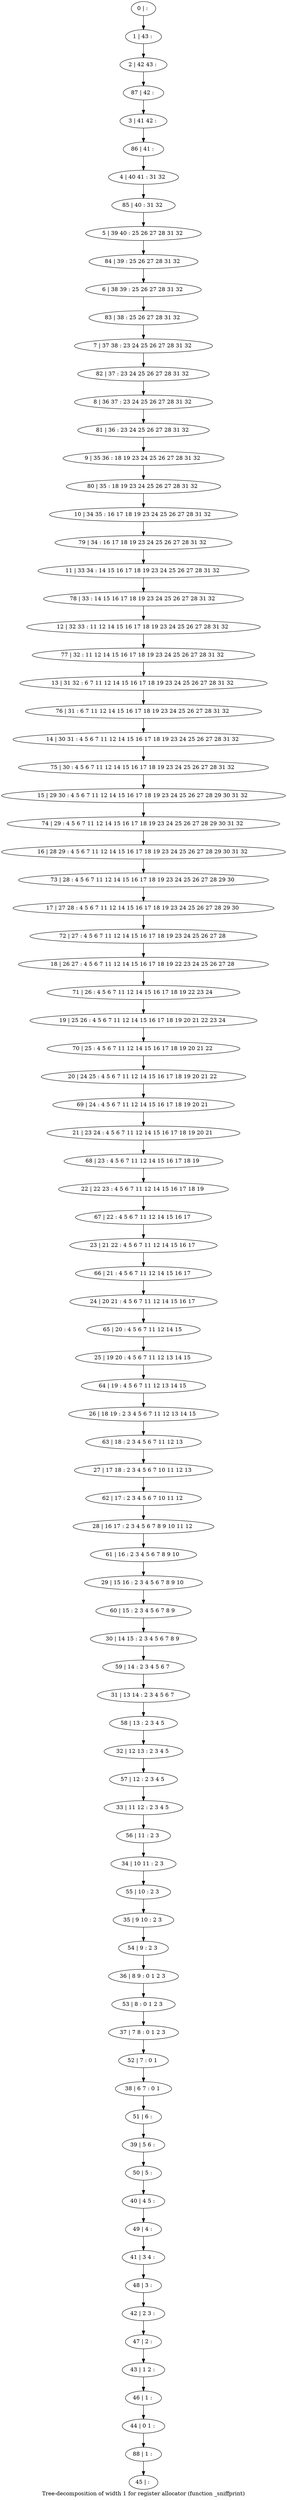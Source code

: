digraph G {
graph [label="Tree-decomposition of width 1 for register allocator (function _sniffprint)"]
0[label="0 | : "];
1[label="1 | 43 : "];
2[label="2 | 42 43 : "];
3[label="3 | 41 42 : "];
4[label="4 | 40 41 : 31 32 "];
5[label="5 | 39 40 : 25 26 27 28 31 32 "];
6[label="6 | 38 39 : 25 26 27 28 31 32 "];
7[label="7 | 37 38 : 23 24 25 26 27 28 31 32 "];
8[label="8 | 36 37 : 23 24 25 26 27 28 31 32 "];
9[label="9 | 35 36 : 18 19 23 24 25 26 27 28 31 32 "];
10[label="10 | 34 35 : 16 17 18 19 23 24 25 26 27 28 31 32 "];
11[label="11 | 33 34 : 14 15 16 17 18 19 23 24 25 26 27 28 31 32 "];
12[label="12 | 32 33 : 11 12 14 15 16 17 18 19 23 24 25 26 27 28 31 32 "];
13[label="13 | 31 32 : 6 7 11 12 14 15 16 17 18 19 23 24 25 26 27 28 31 32 "];
14[label="14 | 30 31 : 4 5 6 7 11 12 14 15 16 17 18 19 23 24 25 26 27 28 31 32 "];
15[label="15 | 29 30 : 4 5 6 7 11 12 14 15 16 17 18 19 23 24 25 26 27 28 29 30 31 32 "];
16[label="16 | 28 29 : 4 5 6 7 11 12 14 15 16 17 18 19 23 24 25 26 27 28 29 30 31 32 "];
17[label="17 | 27 28 : 4 5 6 7 11 12 14 15 16 17 18 19 23 24 25 26 27 28 29 30 "];
18[label="18 | 26 27 : 4 5 6 7 11 12 14 15 16 17 18 19 22 23 24 25 26 27 28 "];
19[label="19 | 25 26 : 4 5 6 7 11 12 14 15 16 17 18 19 20 21 22 23 24 "];
20[label="20 | 24 25 : 4 5 6 7 11 12 14 15 16 17 18 19 20 21 22 "];
21[label="21 | 23 24 : 4 5 6 7 11 12 14 15 16 17 18 19 20 21 "];
22[label="22 | 22 23 : 4 5 6 7 11 12 14 15 16 17 18 19 "];
23[label="23 | 21 22 : 4 5 6 7 11 12 14 15 16 17 "];
24[label="24 | 20 21 : 4 5 6 7 11 12 14 15 16 17 "];
25[label="25 | 19 20 : 4 5 6 7 11 12 13 14 15 "];
26[label="26 | 18 19 : 2 3 4 5 6 7 11 12 13 14 15 "];
27[label="27 | 17 18 : 2 3 4 5 6 7 10 11 12 13 "];
28[label="28 | 16 17 : 2 3 4 5 6 7 8 9 10 11 12 "];
29[label="29 | 15 16 : 2 3 4 5 6 7 8 9 10 "];
30[label="30 | 14 15 : 2 3 4 5 6 7 8 9 "];
31[label="31 | 13 14 : 2 3 4 5 6 7 "];
32[label="32 | 12 13 : 2 3 4 5 "];
33[label="33 | 11 12 : 2 3 4 5 "];
34[label="34 | 10 11 : 2 3 "];
35[label="35 | 9 10 : 2 3 "];
36[label="36 | 8 9 : 0 1 2 3 "];
37[label="37 | 7 8 : 0 1 2 3 "];
38[label="38 | 6 7 : 0 1 "];
39[label="39 | 5 6 : "];
40[label="40 | 4 5 : "];
41[label="41 | 3 4 : "];
42[label="42 | 2 3 : "];
43[label="43 | 1 2 : "];
44[label="44 | 0 1 : "];
45[label="45 | : "];
46[label="46 | 1 : "];
47[label="47 | 2 : "];
48[label="48 | 3 : "];
49[label="49 | 4 : "];
50[label="50 | 5 : "];
51[label="51 | 6 : "];
52[label="52 | 7 : 0 1 "];
53[label="53 | 8 : 0 1 2 3 "];
54[label="54 | 9 : 2 3 "];
55[label="55 | 10 : 2 3 "];
56[label="56 | 11 : 2 3 "];
57[label="57 | 12 : 2 3 4 5 "];
58[label="58 | 13 : 2 3 4 5 "];
59[label="59 | 14 : 2 3 4 5 6 7 "];
60[label="60 | 15 : 2 3 4 5 6 7 8 9 "];
61[label="61 | 16 : 2 3 4 5 6 7 8 9 10 "];
62[label="62 | 17 : 2 3 4 5 6 7 10 11 12 "];
63[label="63 | 18 : 2 3 4 5 6 7 11 12 13 "];
64[label="64 | 19 : 4 5 6 7 11 12 13 14 15 "];
65[label="65 | 20 : 4 5 6 7 11 12 14 15 "];
66[label="66 | 21 : 4 5 6 7 11 12 14 15 16 17 "];
67[label="67 | 22 : 4 5 6 7 11 12 14 15 16 17 "];
68[label="68 | 23 : 4 5 6 7 11 12 14 15 16 17 18 19 "];
69[label="69 | 24 : 4 5 6 7 11 12 14 15 16 17 18 19 20 21 "];
70[label="70 | 25 : 4 5 6 7 11 12 14 15 16 17 18 19 20 21 22 "];
71[label="71 | 26 : 4 5 6 7 11 12 14 15 16 17 18 19 22 23 24 "];
72[label="72 | 27 : 4 5 6 7 11 12 14 15 16 17 18 19 23 24 25 26 27 28 "];
73[label="73 | 28 : 4 5 6 7 11 12 14 15 16 17 18 19 23 24 25 26 27 28 29 30 "];
74[label="74 | 29 : 4 5 6 7 11 12 14 15 16 17 18 19 23 24 25 26 27 28 29 30 31 32 "];
75[label="75 | 30 : 4 5 6 7 11 12 14 15 16 17 18 19 23 24 25 26 27 28 31 32 "];
76[label="76 | 31 : 6 7 11 12 14 15 16 17 18 19 23 24 25 26 27 28 31 32 "];
77[label="77 | 32 : 11 12 14 15 16 17 18 19 23 24 25 26 27 28 31 32 "];
78[label="78 | 33 : 14 15 16 17 18 19 23 24 25 26 27 28 31 32 "];
79[label="79 | 34 : 16 17 18 19 23 24 25 26 27 28 31 32 "];
80[label="80 | 35 : 18 19 23 24 25 26 27 28 31 32 "];
81[label="81 | 36 : 23 24 25 26 27 28 31 32 "];
82[label="82 | 37 : 23 24 25 26 27 28 31 32 "];
83[label="83 | 38 : 25 26 27 28 31 32 "];
84[label="84 | 39 : 25 26 27 28 31 32 "];
85[label="85 | 40 : 31 32 "];
86[label="86 | 41 : "];
87[label="87 | 42 : "];
88[label="88 | 1 : "];
0->1 ;
1->2 ;
46->44 ;
43->46 ;
47->43 ;
42->47 ;
48->42 ;
41->48 ;
49->41 ;
40->49 ;
50->40 ;
39->50 ;
51->39 ;
38->51 ;
52->38 ;
37->52 ;
53->37 ;
36->53 ;
54->36 ;
35->54 ;
55->35 ;
34->55 ;
56->34 ;
33->56 ;
57->33 ;
32->57 ;
58->32 ;
31->58 ;
59->31 ;
30->59 ;
60->30 ;
29->60 ;
61->29 ;
28->61 ;
62->28 ;
27->62 ;
63->27 ;
26->63 ;
64->26 ;
25->64 ;
65->25 ;
24->65 ;
66->24 ;
23->66 ;
67->23 ;
22->67 ;
68->22 ;
21->68 ;
69->21 ;
20->69 ;
70->20 ;
19->70 ;
71->19 ;
18->71 ;
72->18 ;
17->72 ;
73->17 ;
16->73 ;
74->16 ;
15->74 ;
75->15 ;
14->75 ;
76->14 ;
13->76 ;
77->13 ;
12->77 ;
78->12 ;
11->78 ;
79->11 ;
10->79 ;
80->10 ;
9->80 ;
81->9 ;
8->81 ;
82->8 ;
7->82 ;
83->7 ;
6->83 ;
84->6 ;
5->84 ;
85->5 ;
4->85 ;
86->4 ;
3->86 ;
87->3 ;
2->87 ;
88->45 ;
44->88 ;
}

